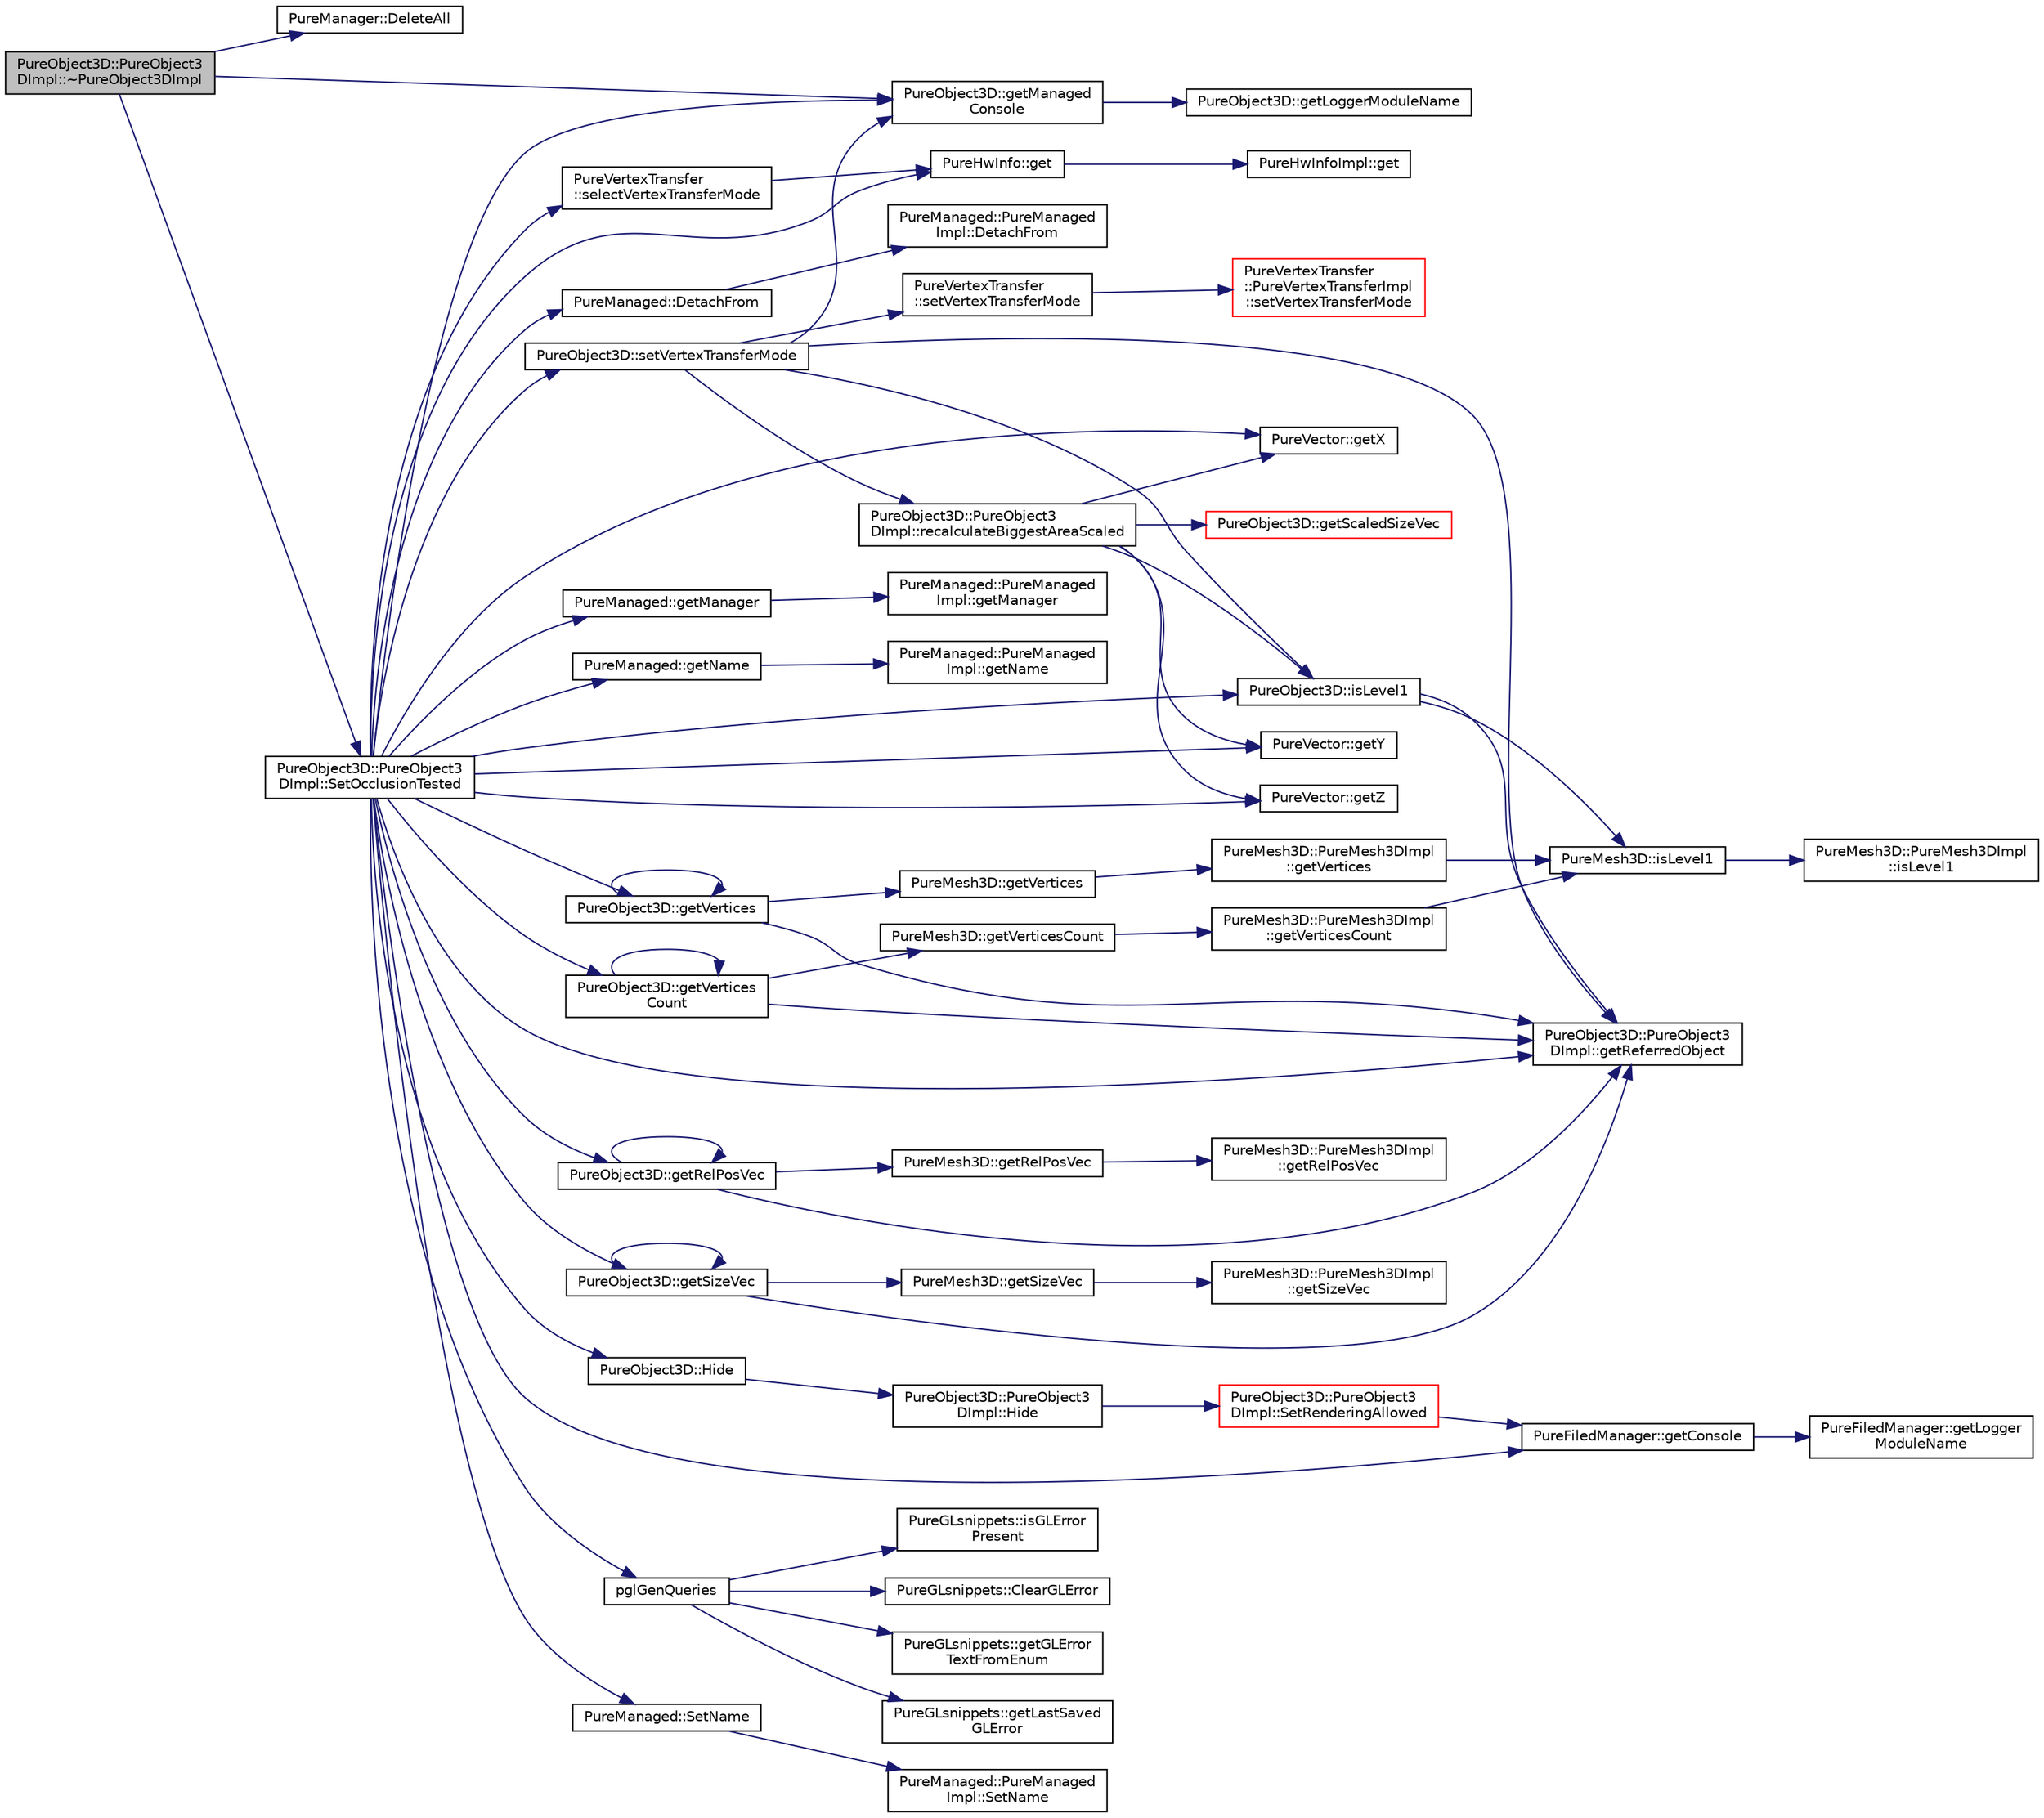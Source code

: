 digraph "PureObject3D::PureObject3DImpl::~PureObject3DImpl"
{
 // LATEX_PDF_SIZE
  edge [fontname="Helvetica",fontsize="10",labelfontname="Helvetica",labelfontsize="10"];
  node [fontname="Helvetica",fontsize="10",shape=record];
  rankdir="LR";
  Node1 [label="PureObject3D::PureObject3\lDImpl::~PureObject3DImpl",height=0.2,width=0.4,color="black", fillcolor="grey75", style="filled", fontcolor="black",tooltip=" "];
  Node1 -> Node2 [color="midnightblue",fontsize="10",style="solid",fontname="Helvetica"];
  Node2 [label="PureManager::DeleteAll",height=0.2,width=0.4,color="black", fillcolor="white", style="filled",URL="$class_pure_manager.html#aa2dce679e42e1f662eca20f94d708c16",tooltip="Removes and destructs every managed element in the manager."];
  Node1 -> Node3 [color="midnightblue",fontsize="10",style="solid",fontname="Helvetica"];
  Node3 [label="PureObject3D::getManaged\lConsole",height=0.2,width=0.4,color="black", fillcolor="white", style="filled",URL="$class_pure_object3_d.html#a5c34510d710a5528c1ba7c37252f8625",tooltip="Returns access to console preset with logger module name as this class."];
  Node3 -> Node4 [color="midnightblue",fontsize="10",style="solid",fontname="Helvetica"];
  Node4 [label="PureObject3D::getLoggerModuleName",height=0.2,width=0.4,color="black", fillcolor="white", style="filled",URL="$class_pure_object3_d.html#af4467df0003fd4ba737dbc2dec365257",tooltip="Returns the logger module name of this class."];
  Node1 -> Node5 [color="midnightblue",fontsize="10",style="solid",fontname="Helvetica"];
  Node5 [label="PureObject3D::PureObject3\lDImpl::SetOcclusionTested",height=0.2,width=0.4,color="black", fillcolor="white", style="filled",URL="$class_pure_object3_d_1_1_pure_object3_d_impl.html#a5ac7e6ee4cac350d5a3630a64358f0f3",tooltip=" "];
  Node5 -> Node6 [color="midnightblue",fontsize="10",style="solid",fontname="Helvetica"];
  Node6 [label="PureManaged::DetachFrom",height=0.2,width=0.4,color="black", fillcolor="white", style="filled",URL="$class_pure_managed.html#ac4fc582eec03c92d43c661995a21f56e",tooltip="Removes the managed from its manager."];
  Node6 -> Node7 [color="midnightblue",fontsize="10",style="solid",fontname="Helvetica"];
  Node7 [label="PureManaged::PureManaged\lImpl::DetachFrom",height=0.2,width=0.4,color="black", fillcolor="white", style="filled",URL="$class_pure_managed_1_1_pure_managed_impl.html#a5d0685ab0969f451730a97821e0c525e",tooltip="Removes the managed from its manager."];
  Node5 -> Node8 [color="midnightblue",fontsize="10",style="solid",fontname="Helvetica"];
  Node8 [label="PureHwInfo::get",height=0.2,width=0.4,color="black", fillcolor="white", style="filled",URL="$class_pure_hw_info.html#a5d801d548489e9f6c9a3485b8979af3f",tooltip="Gets the singleton instance."];
  Node8 -> Node9 [color="midnightblue",fontsize="10",style="solid",fontname="Helvetica"];
  Node9 [label="PureHwInfoImpl::get",height=0.2,width=0.4,color="black", fillcolor="white", style="filled",URL="$class_pure_hw_info_impl.html#a54faedd6ce3a5750139d457f4a8a22f2",tooltip="Gets the singleton instance."];
  Node5 -> Node10 [color="midnightblue",fontsize="10",style="solid",fontname="Helvetica"];
  Node10 [label="PureFiledManager::getConsole",height=0.2,width=0.4,color="black", fillcolor="white", style="filled",URL="$class_pure_filed_manager.html#a81d0ce6d98ee94f91598d294b550fc8a",tooltip="Returns access to console preset with logger module name as this class."];
  Node10 -> Node11 [color="midnightblue",fontsize="10",style="solid",fontname="Helvetica"];
  Node11 [label="PureFiledManager::getLogger\lModuleName",height=0.2,width=0.4,color="black", fillcolor="white", style="filled",URL="$class_pure_filed_manager.html#af2c265356ee813c96db23297c11158ea",tooltip="Returns the logger module name of this class."];
  Node5 -> Node3 [color="midnightblue",fontsize="10",style="solid",fontname="Helvetica"];
  Node5 -> Node12 [color="midnightblue",fontsize="10",style="solid",fontname="Helvetica"];
  Node12 [label="PureManaged::getManager",height=0.2,width=0.4,color="black", fillcolor="white", style="filled",URL="$class_pure_managed.html#abdbf454069faf3fd78488df29fe285a8",tooltip="Gets the manager of the managed."];
  Node12 -> Node13 [color="midnightblue",fontsize="10",style="solid",fontname="Helvetica"];
  Node13 [label="PureManaged::PureManaged\lImpl::getManager",height=0.2,width=0.4,color="black", fillcolor="white", style="filled",URL="$class_pure_managed_1_1_pure_managed_impl.html#a1af18a911778e18937830e8a6a884679",tooltip="Gets the manager of the managed."];
  Node5 -> Node14 [color="midnightblue",fontsize="10",style="solid",fontname="Helvetica"];
  Node14 [label="PureManaged::getName",height=0.2,width=0.4,color="black", fillcolor="white", style="filled",URL="$class_pure_managed.html#a74b5976e4f3d08a276624c1068d3b6e4",tooltip="Gets the name."];
  Node14 -> Node15 [color="midnightblue",fontsize="10",style="solid",fontname="Helvetica"];
  Node15 [label="PureManaged::PureManaged\lImpl::getName",height=0.2,width=0.4,color="black", fillcolor="white", style="filled",URL="$class_pure_managed_1_1_pure_managed_impl.html#a9e209d31fd238c35a1b0648acb20d188",tooltip="Gets the name."];
  Node5 -> Node16 [color="midnightblue",fontsize="10",style="solid",fontname="Helvetica"];
  Node16 [label="PureObject3D::PureObject3\lDImpl::getReferredObject",height=0.2,width=0.4,color="black", fillcolor="white", style="filled",URL="$class_pure_object3_d_1_1_pure_object3_d_impl.html#a40d9f6688f4f5c505ca45cb476c36eec",tooltip=" "];
  Node5 -> Node17 [color="midnightblue",fontsize="10",style="solid",fontname="Helvetica"];
  Node17 [label="PureObject3D::getRelPosVec",height=0.2,width=0.4,color="black", fillcolor="white", style="filled",URL="$class_pure_object3_d.html#adf454f5e4558c278f6f419501b8940db",tooltip="Gets the mesh-local relative position."];
  Node17 -> Node16 [color="midnightblue",fontsize="10",style="solid",fontname="Helvetica"];
  Node17 -> Node18 [color="midnightblue",fontsize="10",style="solid",fontname="Helvetica"];
  Node18 [label="PureMesh3D::getRelPosVec",height=0.2,width=0.4,color="black", fillcolor="white", style="filled",URL="$class_pure_mesh3_d.html#a2050abb84096e06307ddf6d3b09a1ab7",tooltip="Gets the mesh-local relative position."];
  Node18 -> Node19 [color="midnightblue",fontsize="10",style="solid",fontname="Helvetica"];
  Node19 [label="PureMesh3D::PureMesh3DImpl\l::getRelPosVec",height=0.2,width=0.4,color="black", fillcolor="white", style="filled",URL="$class_pure_mesh3_d_1_1_pure_mesh3_d_impl.html#a68485e3c01bf37f28d23fd5647ea29bf",tooltip=" "];
  Node17 -> Node17 [color="midnightblue",fontsize="10",style="solid",fontname="Helvetica"];
  Node5 -> Node20 [color="midnightblue",fontsize="10",style="solid",fontname="Helvetica"];
  Node20 [label="PureObject3D::getSizeVec",height=0.2,width=0.4,color="black", fillcolor="white", style="filled",URL="$class_pure_object3_d.html#a154f23ff3caed57f1c8046500fc13302",tooltip="Gets the base sizes."];
  Node20 -> Node16 [color="midnightblue",fontsize="10",style="solid",fontname="Helvetica"];
  Node20 -> Node21 [color="midnightblue",fontsize="10",style="solid",fontname="Helvetica"];
  Node21 [label="PureMesh3D::getSizeVec",height=0.2,width=0.4,color="black", fillcolor="white", style="filled",URL="$class_pure_mesh3_d.html#aa84b10d4822eb9f89e2ef789af6f3ddc",tooltip="Gets the base sizes."];
  Node21 -> Node22 [color="midnightblue",fontsize="10",style="solid",fontname="Helvetica"];
  Node22 [label="PureMesh3D::PureMesh3DImpl\l::getSizeVec",height=0.2,width=0.4,color="black", fillcolor="white", style="filled",URL="$class_pure_mesh3_d_1_1_pure_mesh3_d_impl.html#a58013901050789048d6fc79ec70087ab",tooltip=" "];
  Node20 -> Node20 [color="midnightblue",fontsize="10",style="solid",fontname="Helvetica"];
  Node5 -> Node23 [color="midnightblue",fontsize="10",style="solid",fontname="Helvetica"];
  Node23 [label="PureObject3D::getVertices",height=0.2,width=0.4,color="black", fillcolor="white", style="filled",URL="$class_pure_object3_d.html#ae55f18f77af3070bab224020be722b42",tooltip="Gets the pointer to vertices."];
  Node23 -> Node16 [color="midnightblue",fontsize="10",style="solid",fontname="Helvetica"];
  Node23 -> Node24 [color="midnightblue",fontsize="10",style="solid",fontname="Helvetica"];
  Node24 [label="PureMesh3D::getVertices",height=0.2,width=0.4,color="black", fillcolor="white", style="filled",URL="$class_pure_mesh3_d.html#aeec8e7534fa95830357944184a049c19",tooltip="Gets the pointer to vertices."];
  Node24 -> Node25 [color="midnightblue",fontsize="10",style="solid",fontname="Helvetica"];
  Node25 [label="PureMesh3D::PureMesh3DImpl\l::getVertices",height=0.2,width=0.4,color="black", fillcolor="white", style="filled",URL="$class_pure_mesh3_d_1_1_pure_mesh3_d_impl.html#a6daaeed65cbdd080663ec7fb181acc26",tooltip=" "];
  Node25 -> Node26 [color="midnightblue",fontsize="10",style="solid",fontname="Helvetica"];
  Node26 [label="PureMesh3D::isLevel1",height=0.2,width=0.4,color="black", fillcolor="white", style="filled",URL="$class_pure_mesh3_d.html#a5994d09a83ab409a273eeffff3d6b105",tooltip="Tells if the mesh is a level-1 parent mesh."];
  Node26 -> Node27 [color="midnightblue",fontsize="10",style="solid",fontname="Helvetica"];
  Node27 [label="PureMesh3D::PureMesh3DImpl\l::isLevel1",height=0.2,width=0.4,color="black", fillcolor="white", style="filled",URL="$class_pure_mesh3_d_1_1_pure_mesh3_d_impl.html#affd18ce4e5530fc032f1eb2d5c03c689",tooltip=" "];
  Node23 -> Node23 [color="midnightblue",fontsize="10",style="solid",fontname="Helvetica"];
  Node5 -> Node28 [color="midnightblue",fontsize="10",style="solid",fontname="Helvetica"];
  Node28 [label="PureObject3D::getVertices\lCount",height=0.2,width=0.4,color="black", fillcolor="white", style="filled",URL="$class_pure_object3_d.html#a4f4f7329bd6b13971f0f300fe3670357",tooltip="Gets the number of total vertices."];
  Node28 -> Node16 [color="midnightblue",fontsize="10",style="solid",fontname="Helvetica"];
  Node28 -> Node29 [color="midnightblue",fontsize="10",style="solid",fontname="Helvetica"];
  Node29 [label="PureMesh3D::getVerticesCount",height=0.2,width=0.4,color="black", fillcolor="white", style="filled",URL="$class_pure_mesh3_d.html#ae5fc700fc0e53e323551bb0747f3cbb5",tooltip="Gets the number of total vertices."];
  Node29 -> Node30 [color="midnightblue",fontsize="10",style="solid",fontname="Helvetica"];
  Node30 [label="PureMesh3D::PureMesh3DImpl\l::getVerticesCount",height=0.2,width=0.4,color="black", fillcolor="white", style="filled",URL="$class_pure_mesh3_d_1_1_pure_mesh3_d_impl.html#a5e9d6336de9ebb0cf3fbdde156180769",tooltip=" "];
  Node30 -> Node26 [color="midnightblue",fontsize="10",style="solid",fontname="Helvetica"];
  Node28 -> Node28 [color="midnightblue",fontsize="10",style="solid",fontname="Helvetica"];
  Node5 -> Node31 [color="midnightblue",fontsize="10",style="solid",fontname="Helvetica"];
  Node31 [label="PureVector::getX",height=0.2,width=0.4,color="black", fillcolor="white", style="filled",URL="$class_pure_vector.html#a1671b6f7232f6cacd5b25e2e0078caa8",tooltip="Gets the X-coordinate."];
  Node5 -> Node32 [color="midnightblue",fontsize="10",style="solid",fontname="Helvetica"];
  Node32 [label="PureVector::getY",height=0.2,width=0.4,color="black", fillcolor="white", style="filled",URL="$class_pure_vector.html#ad3f280e052c74e30635f16def6f3fdff",tooltip="Gets the Y-coordinate."];
  Node5 -> Node33 [color="midnightblue",fontsize="10",style="solid",fontname="Helvetica"];
  Node33 [label="PureVector::getZ",height=0.2,width=0.4,color="black", fillcolor="white", style="filled",URL="$class_pure_vector.html#a0c7e17a5a9297eeefe11ac08611f4339",tooltip="Gets the Z-coordinate."];
  Node5 -> Node34 [color="midnightblue",fontsize="10",style="solid",fontname="Helvetica"];
  Node34 [label="PureObject3D::Hide",height=0.2,width=0.4,color="black", fillcolor="white", style="filled",URL="$class_pure_object3_d.html#ad4882620b5d7ab7d3eb3d0eaa50cc8de",tooltip="Disables rendering of this object."];
  Node34 -> Node35 [color="midnightblue",fontsize="10",style="solid",fontname="Helvetica"];
  Node35 [label="PureObject3D::PureObject3\lDImpl::Hide",height=0.2,width=0.4,color="black", fillcolor="white", style="filled",URL="$class_pure_object3_d_1_1_pure_object3_d_impl.html#a63648f4f0857b1429702da3a5867dab6",tooltip=" "];
  Node35 -> Node36 [color="midnightblue",fontsize="10",style="solid",fontname="Helvetica"];
  Node36 [label="PureObject3D::PureObject3\lDImpl::SetRenderingAllowed",height=0.2,width=0.4,color="red", fillcolor="white", style="filled",URL="$class_pure_object3_d_1_1_pure_object3_d_impl.html#acb0d92d715a77709a657679d0a762f27",tooltip=" "];
  Node36 -> Node10 [color="midnightblue",fontsize="10",style="solid",fontname="Helvetica"];
  Node5 -> Node40 [color="midnightblue",fontsize="10",style="solid",fontname="Helvetica"];
  Node40 [label="PureObject3D::isLevel1",height=0.2,width=0.4,color="black", fillcolor="white", style="filled",URL="$class_pure_object3_d.html#aa46f669965a0b3ec379252b424ddd725",tooltip="Tells if the mesh is a level-1 parent mesh."];
  Node40 -> Node16 [color="midnightblue",fontsize="10",style="solid",fontname="Helvetica"];
  Node40 -> Node26 [color="midnightblue",fontsize="10",style="solid",fontname="Helvetica"];
  Node5 -> Node52 [color="midnightblue",fontsize="10",style="solid",fontname="Helvetica"];
  Node52 [label="pglGenQueries",height=0.2,width=0.4,color="black", fillcolor="white", style="filled",URL="$_pure_g_lsafe_funcs_8cpp.html#a15f7934494ae34c0b88b601f8b95ae3e",tooltip=" "];
  Node52 -> Node53 [color="midnightblue",fontsize="10",style="solid",fontname="Helvetica"];
  Node53 [label="PureGLsnippets::ClearGLError",height=0.2,width=0.4,color="black", fillcolor="white", style="filled",URL="$class_pure_g_lsnippets.html#a861a8137e889cc2e6dd0b81eee84a6c3",tooltip="Clears GL error state."];
  Node52 -> Node54 [color="midnightblue",fontsize="10",style="solid",fontname="Helvetica"];
  Node54 [label="PureGLsnippets::getGLError\lTextFromEnum",height=0.2,width=0.4,color="black", fillcolor="white", style="filled",URL="$class_pure_g_lsnippets.html#ac9c5e3570d082ea2c1f51b185e238641",tooltip="Gets the string representation of the given GL error."];
  Node52 -> Node55 [color="midnightblue",fontsize="10",style="solid",fontname="Helvetica"];
  Node55 [label="PureGLsnippets::getLastSaved\lGLError",height=0.2,width=0.4,color="black", fillcolor="white", style="filled",URL="$class_pure_g_lsnippets.html#a65daf410252a99c8a322fea26bd4caf1",tooltip="Gets the last saved GL error."];
  Node52 -> Node56 [color="midnightblue",fontsize="10",style="solid",fontname="Helvetica"];
  Node56 [label="PureGLsnippets::isGLError\lPresent",height=0.2,width=0.4,color="black", fillcolor="white", style="filled",URL="$class_pure_g_lsnippets.html#a9901675747b09835eb82ddbad3a91fa5",tooltip="Gets whether there is an error in OpenGL or not."];
  Node5 -> Node57 [color="midnightblue",fontsize="10",style="solid",fontname="Helvetica"];
  Node57 [label="PureVertexTransfer\l::selectVertexTransferMode",height=0.2,width=0.4,color="black", fillcolor="white", style="filled",URL="$class_pure_vertex_transfer.html#a6ea53dc5b91e347460f29fe154ddb403",tooltip="Selects a suitable vertex transfer mode."];
  Node57 -> Node8 [color="midnightblue",fontsize="10",style="solid",fontname="Helvetica"];
  Node5 -> Node58 [color="midnightblue",fontsize="10",style="solid",fontname="Helvetica"];
  Node58 [label="PureManaged::SetName",height=0.2,width=0.4,color="black", fillcolor="white", style="filled",URL="$class_pure_managed.html#aaaebbde0b7a6baee1f200b22bc92558f",tooltip="Sets the name."];
  Node58 -> Node59 [color="midnightblue",fontsize="10",style="solid",fontname="Helvetica"];
  Node59 [label="PureManaged::PureManaged\lImpl::SetName",height=0.2,width=0.4,color="black", fillcolor="white", style="filled",URL="$class_pure_managed_1_1_pure_managed_impl.html#a6d67353ca321275125a101703cd2efa3",tooltip="Sets the name."];
  Node5 -> Node60 [color="midnightblue",fontsize="10",style="solid",fontname="Helvetica"];
  Node60 [label="PureObject3D::setVertexTransferMode",height=0.2,width=0.4,color="black", fillcolor="white", style="filled",URL="$class_pure_object3_d.html#a97eed9a0b679c61f0e6d7a0e6ad18e32",tooltip="Sets vertex transfer mode."];
  Node60 -> Node3 [color="midnightblue",fontsize="10",style="solid",fontname="Helvetica"];
  Node60 -> Node16 [color="midnightblue",fontsize="10",style="solid",fontname="Helvetica"];
  Node60 -> Node40 [color="midnightblue",fontsize="10",style="solid",fontname="Helvetica"];
  Node60 -> Node61 [color="midnightblue",fontsize="10",style="solid",fontname="Helvetica"];
  Node61 [label="PureObject3D::PureObject3\lDImpl::recalculateBiggestAreaScaled",height=0.2,width=0.4,color="black", fillcolor="white", style="filled",URL="$class_pure_object3_d_1_1_pure_object3_d_impl.html#a5b575bbe39f880b095da4caf218b3917",tooltip=" "];
  Node61 -> Node62 [color="midnightblue",fontsize="10",style="solid",fontname="Helvetica"];
  Node62 [label="PureObject3D::getScaledSizeVec",height=0.2,width=0.4,color="red", fillcolor="white", style="filled",URL="$class_pure_object3_d.html#a051d1533921097d4bc18c1615be35414",tooltip="Gets the real sizes considering the geometry size calculated from vertex data and the current scaling..."];
  Node61 -> Node31 [color="midnightblue",fontsize="10",style="solid",fontname="Helvetica"];
  Node61 -> Node32 [color="midnightblue",fontsize="10",style="solid",fontname="Helvetica"];
  Node61 -> Node33 [color="midnightblue",fontsize="10",style="solid",fontname="Helvetica"];
  Node61 -> Node40 [color="midnightblue",fontsize="10",style="solid",fontname="Helvetica"];
  Node60 -> Node64 [color="midnightblue",fontsize="10",style="solid",fontname="Helvetica"];
  Node64 [label="PureVertexTransfer\l::setVertexTransferMode",height=0.2,width=0.4,color="black", fillcolor="white", style="filled",URL="$class_pure_vertex_transfer.html#aa49aaad2c3597597cb90f14a4b07d8ad",tooltip="Sets vertex transfer mode."];
  Node64 -> Node65 [color="midnightblue",fontsize="10",style="solid",fontname="Helvetica"];
  Node65 [label="PureVertexTransfer\l::PureVertexTransferImpl\l::setVertexTransferMode",height=0.2,width=0.4,color="red", fillcolor="white", style="filled",URL="$class_pure_vertex_transfer_1_1_pure_vertex_transfer_impl.html#a18eee396f542569b77a0de285a8f564d",tooltip=" "];
}

